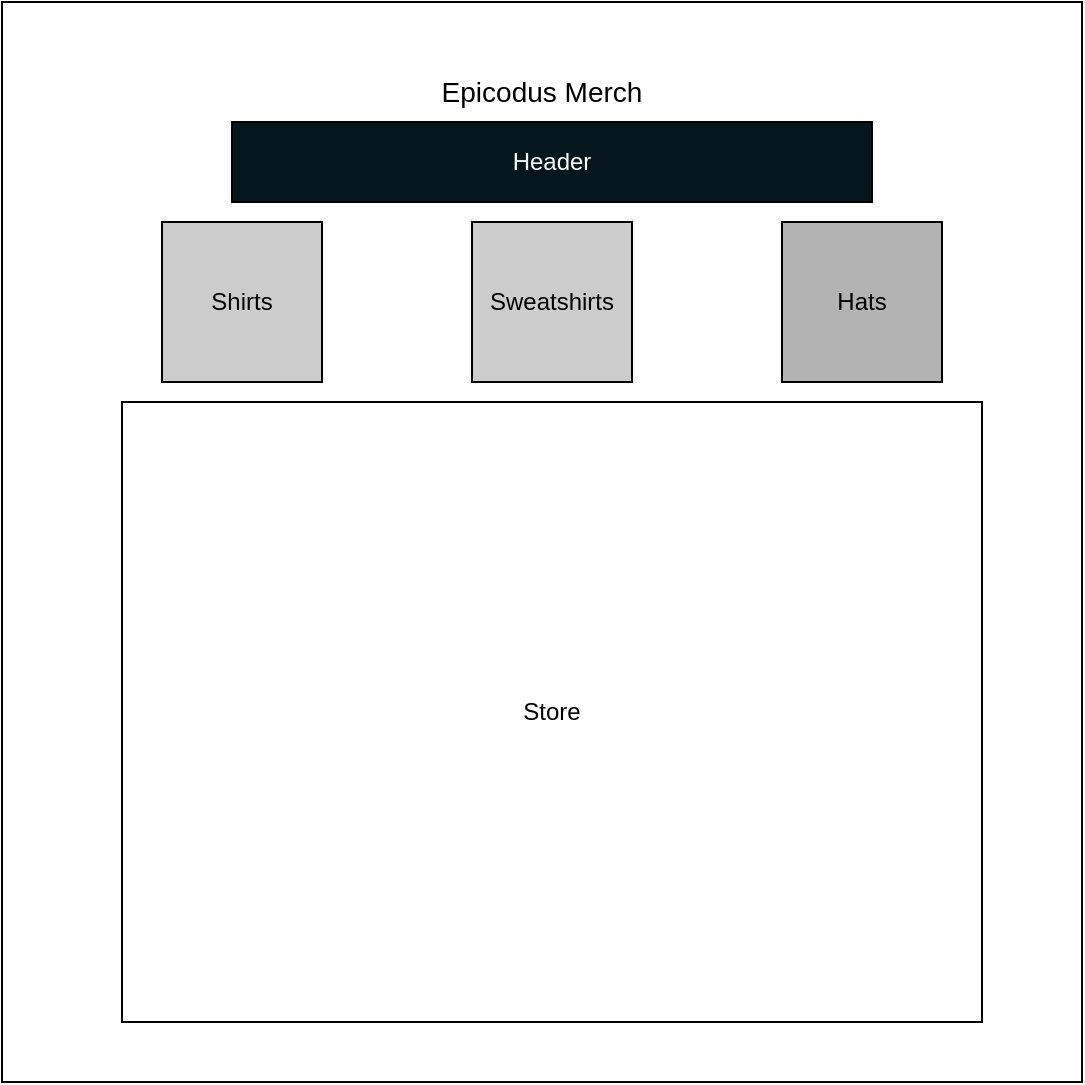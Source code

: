 <mxfile>
    <diagram id="c4kQWDnW93fnFcqvBdry" name="Page-1">
        <mxGraphModel dx="1456" dy="561" grid="1" gridSize="10" guides="1" tooltips="1" connect="1" arrows="1" fold="1" page="1" pageScale="1" pageWidth="850" pageHeight="1100" math="0" shadow="0">
            <root>
                <mxCell id="0"/>
                <mxCell id="1" parent="0"/>
                <mxCell id="2" value="" style="whiteSpace=wrap;html=1;aspect=fixed;" parent="1" vertex="1">
                    <mxGeometry x="90" y="50" width="540" height="540" as="geometry"/>
                </mxCell>
                <mxCell id="3" value="&lt;font style=&quot;font-size: 14px;&quot;&gt;Epicodus Merch&lt;/font&gt;" style="text;html=1;strokeColor=none;fillColor=none;align=center;verticalAlign=middle;whiteSpace=wrap;rounded=0;" parent="1" vertex="1">
                    <mxGeometry x="300" y="80" width="120" height="30" as="geometry"/>
                </mxCell>
                <mxCell id="4" value="&lt;font color=&quot;#ffffff&quot;&gt;Header&lt;/font&gt;" style="rounded=0;whiteSpace=wrap;html=1;fillColor=#05171D;" parent="1" vertex="1">
                    <mxGeometry x="205" y="110" width="320" height="40" as="geometry"/>
                </mxCell>
                <mxCell id="6" value="Store" style="rounded=0;whiteSpace=wrap;html=1;" vertex="1" parent="1">
                    <mxGeometry x="150" y="250" width="430" height="310" as="geometry"/>
                </mxCell>
                <mxCell id="7" value="Shirts" style="whiteSpace=wrap;html=1;aspect=fixed;fillColor=#CCCCCC;" vertex="1" parent="1">
                    <mxGeometry x="170" y="160" width="80" height="80" as="geometry"/>
                </mxCell>
                <mxCell id="8" value="Sweatshirts" style="whiteSpace=wrap;html=1;aspect=fixed;fillColor=#CCCCCC;" vertex="1" parent="1">
                    <mxGeometry x="325" y="160" width="80" height="80" as="geometry"/>
                </mxCell>
                <mxCell id="9" value="Hats" style="whiteSpace=wrap;html=1;aspect=fixed;fillColor=#B3B3B3;" vertex="1" parent="1">
                    <mxGeometry x="480" y="160" width="80" height="80" as="geometry"/>
                </mxCell>
            </root>
        </mxGraphModel>
    </diagram>
</mxfile>